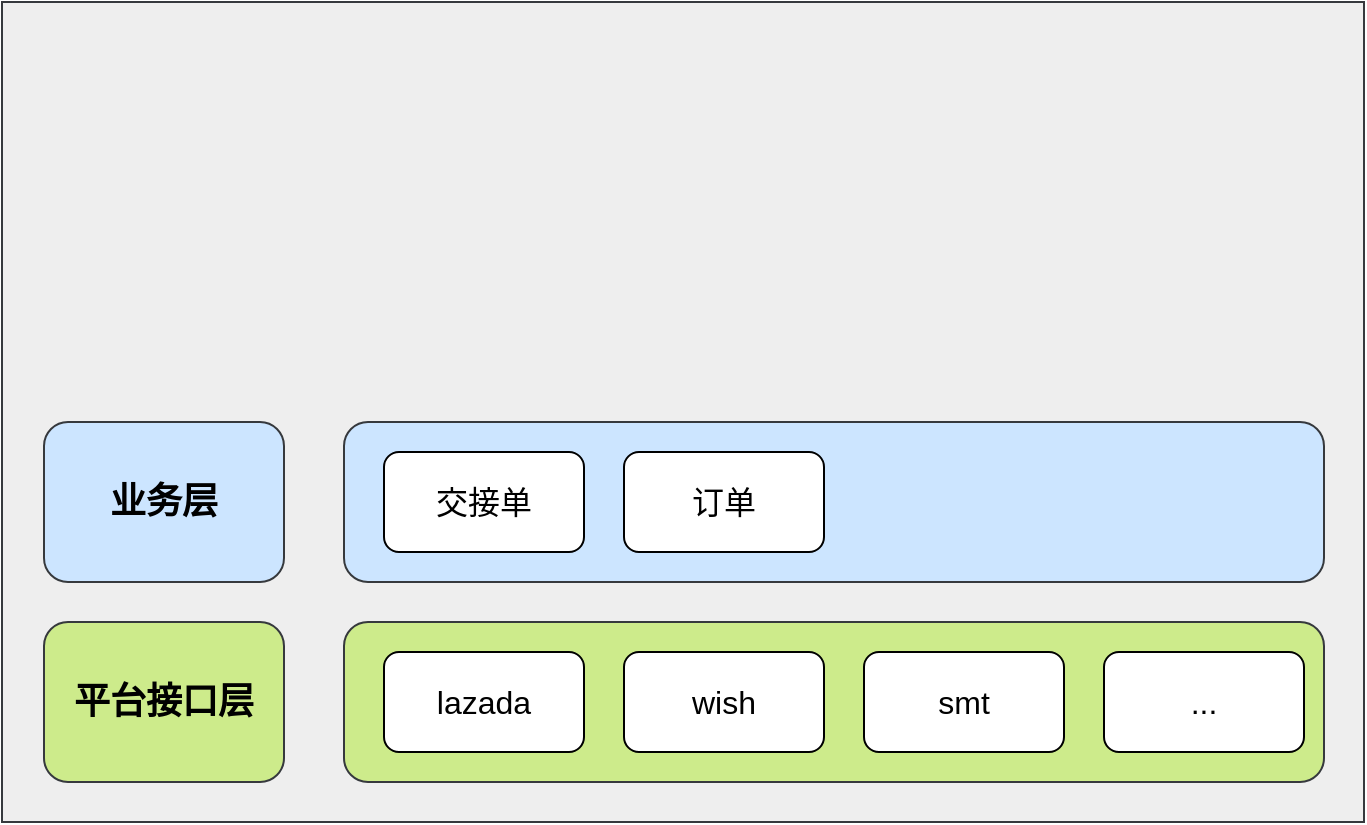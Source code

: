 <mxfile version="21.1.9" type="github">
  <diagram name="第 1 页" id="eg49ZaoTi7A60mhF3NfQ">
    <mxGraphModel dx="1434" dy="756" grid="1" gridSize="10" guides="1" tooltips="1" connect="1" arrows="1" fold="1" page="1" pageScale="1" pageWidth="827" pageHeight="1169" math="0" shadow="0">
      <root>
        <mxCell id="0" />
        <mxCell id="1" parent="0" />
        <mxCell id="jHrgZvA_I-LLRUM1Vone-2" value="" style="rounded=0;whiteSpace=wrap;html=1;fillColor=#eeeeee;strokeColor=#36393d;" vertex="1" parent="1">
          <mxGeometry x="69" y="90" width="681" height="410" as="geometry" />
        </mxCell>
        <mxCell id="jHrgZvA_I-LLRUM1Vone-3" value="&lt;b&gt;&lt;font style=&quot;font-size: 18px;&quot;&gt;平台接口层&lt;/font&gt;&lt;/b&gt;" style="rounded=1;whiteSpace=wrap;html=1;fillColor=#cdeb8b;strokeColor=#36393d;" vertex="1" parent="1">
          <mxGeometry x="90" y="400" width="120" height="80" as="geometry" />
        </mxCell>
        <mxCell id="jHrgZvA_I-LLRUM1Vone-4" value="" style="rounded=1;whiteSpace=wrap;html=1;fillColor=#cdeb8b;strokeColor=#36393d;" vertex="1" parent="1">
          <mxGeometry x="240" y="400" width="490" height="80" as="geometry" />
        </mxCell>
        <mxCell id="jHrgZvA_I-LLRUM1Vone-5" value="&lt;font style=&quot;font-size: 16px;&quot;&gt;lazada&lt;/font&gt;" style="rounded=1;whiteSpace=wrap;html=1;" vertex="1" parent="1">
          <mxGeometry x="260" y="415" width="100" height="50" as="geometry" />
        </mxCell>
        <mxCell id="jHrgZvA_I-LLRUM1Vone-6" value="&lt;font style=&quot;font-size: 16px;&quot;&gt;wish&lt;/font&gt;" style="rounded=1;whiteSpace=wrap;html=1;" vertex="1" parent="1">
          <mxGeometry x="380" y="415" width="100" height="50" as="geometry" />
        </mxCell>
        <mxCell id="jHrgZvA_I-LLRUM1Vone-7" value="&lt;font style=&quot;font-size: 16px;&quot;&gt;smt&lt;/font&gt;" style="rounded=1;whiteSpace=wrap;html=1;" vertex="1" parent="1">
          <mxGeometry x="500" y="415" width="100" height="50" as="geometry" />
        </mxCell>
        <mxCell id="jHrgZvA_I-LLRUM1Vone-8" value="&lt;font style=&quot;font-size: 16px;&quot;&gt;...&lt;/font&gt;" style="rounded=1;whiteSpace=wrap;html=1;" vertex="1" parent="1">
          <mxGeometry x="620" y="415" width="100" height="50" as="geometry" />
        </mxCell>
        <mxCell id="jHrgZvA_I-LLRUM1Vone-9" value="&lt;span style=&quot;font-size: 18px;&quot;&gt;&lt;b&gt;业务层&lt;/b&gt;&lt;/span&gt;" style="rounded=1;whiteSpace=wrap;html=1;fillColor=#cce5ff;strokeColor=#36393d;" vertex="1" parent="1">
          <mxGeometry x="90" y="300" width="120" height="80" as="geometry" />
        </mxCell>
        <mxCell id="jHrgZvA_I-LLRUM1Vone-10" value="" style="rounded=1;whiteSpace=wrap;html=1;fillColor=#cce5ff;strokeColor=#36393d;" vertex="1" parent="1">
          <mxGeometry x="240" y="300" width="490" height="80" as="geometry" />
        </mxCell>
        <mxCell id="jHrgZvA_I-LLRUM1Vone-12" value="&lt;font style=&quot;font-size: 16px;&quot;&gt;交接单&lt;/font&gt;" style="rounded=1;whiteSpace=wrap;html=1;" vertex="1" parent="1">
          <mxGeometry x="260" y="315" width="100" height="50" as="geometry" />
        </mxCell>
        <mxCell id="jHrgZvA_I-LLRUM1Vone-13" value="&lt;font style=&quot;font-size: 16px;&quot;&gt;订单&lt;/font&gt;" style="rounded=1;whiteSpace=wrap;html=1;" vertex="1" parent="1">
          <mxGeometry x="380" y="315" width="100" height="50" as="geometry" />
        </mxCell>
      </root>
    </mxGraphModel>
  </diagram>
</mxfile>
